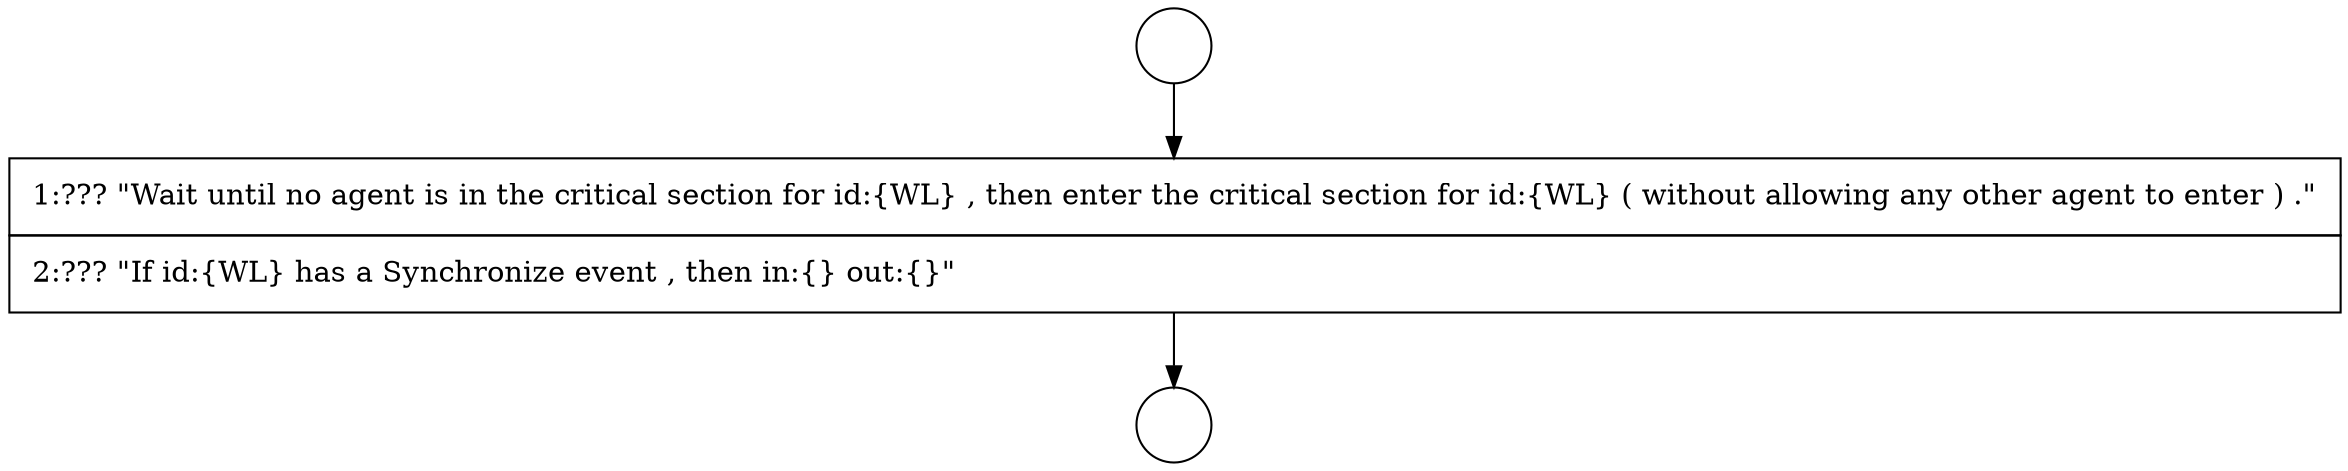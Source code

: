 digraph {
  node17896 [shape=circle label=" " color="black" fillcolor="white" style=filled]
  node17898 [shape=none, margin=0, label=<<font color="black">
    <table border="0" cellborder="1" cellspacing="0" cellpadding="10">
      <tr><td align="left">1:??? &quot;Wait until no agent is in the critical section for id:{WL} , then enter the critical section for id:{WL} ( without allowing any other agent to enter ) .&quot;</td></tr>
      <tr><td align="left">2:??? &quot;If id:{WL} has a Synchronize event , then in:{} out:{}&quot;</td></tr>
    </table>
  </font>> color="black" fillcolor="white" style=filled]
  node17897 [shape=circle label=" " color="black" fillcolor="white" style=filled]
  node17896 -> node17898 [ color="black"]
  node17898 -> node17897 [ color="black"]
}
